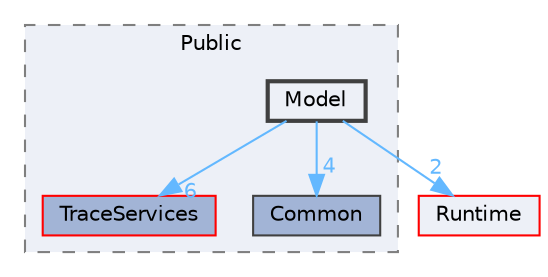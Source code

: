 digraph "Model"
{
 // INTERACTIVE_SVG=YES
 // LATEX_PDF_SIZE
  bgcolor="transparent";
  edge [fontname=Helvetica,fontsize=10,labelfontname=Helvetica,labelfontsize=10];
  node [fontname=Helvetica,fontsize=10,shape=box,height=0.2,width=0.4];
  compound=true
  subgraph clusterdir_3d0fd38bcd36908168174ef1aabcb6a5 {
    graph [ bgcolor="#edf0f7", pencolor="grey50", label="Public", fontname=Helvetica,fontsize=10 style="filled,dashed", URL="dir_3d0fd38bcd36908168174ef1aabcb6a5.html",tooltip=""]
  dir_23cd04b1e80e80549e5634c1e655535f [label="TraceServices", fillcolor="#a2b4d6", color="red", style="filled", URL="dir_23cd04b1e80e80549e5634c1e655535f.html",tooltip=""];
  dir_7b86d799b56dfb5729163986b67e2261 [label="Common", fillcolor="#a2b4d6", color="grey25", style="filled", URL="dir_7b86d799b56dfb5729163986b67e2261.html",tooltip=""];
  dir_5ea82fc42b7c7d97d50ce0505722bfbf [label="Model", fillcolor="#edf0f7", color="grey25", style="filled,bold", URL="dir_5ea82fc42b7c7d97d50ce0505722bfbf.html",tooltip=""];
  }
  dir_7536b172fbd480bfd146a1b1acd6856b [label="Runtime", fillcolor="#edf0f7", color="red", style="filled", URL="dir_7536b172fbd480bfd146a1b1acd6856b.html",tooltip=""];
  dir_5ea82fc42b7c7d97d50ce0505722bfbf->dir_23cd04b1e80e80549e5634c1e655535f [headlabel="6", labeldistance=1.5 headhref="dir_000652_001196.html" href="dir_000652_001196.html" color="steelblue1" fontcolor="steelblue1"];
  dir_5ea82fc42b7c7d97d50ce0505722bfbf->dir_7536b172fbd480bfd146a1b1acd6856b [headlabel="2", labeldistance=1.5 headhref="dir_000652_000984.html" href="dir_000652_000984.html" color="steelblue1" fontcolor="steelblue1"];
  dir_5ea82fc42b7c7d97d50ce0505722bfbf->dir_7b86d799b56dfb5729163986b67e2261 [headlabel="4", labeldistance=1.5 headhref="dir_000652_000215.html" href="dir_000652_000215.html" color="steelblue1" fontcolor="steelblue1"];
}
